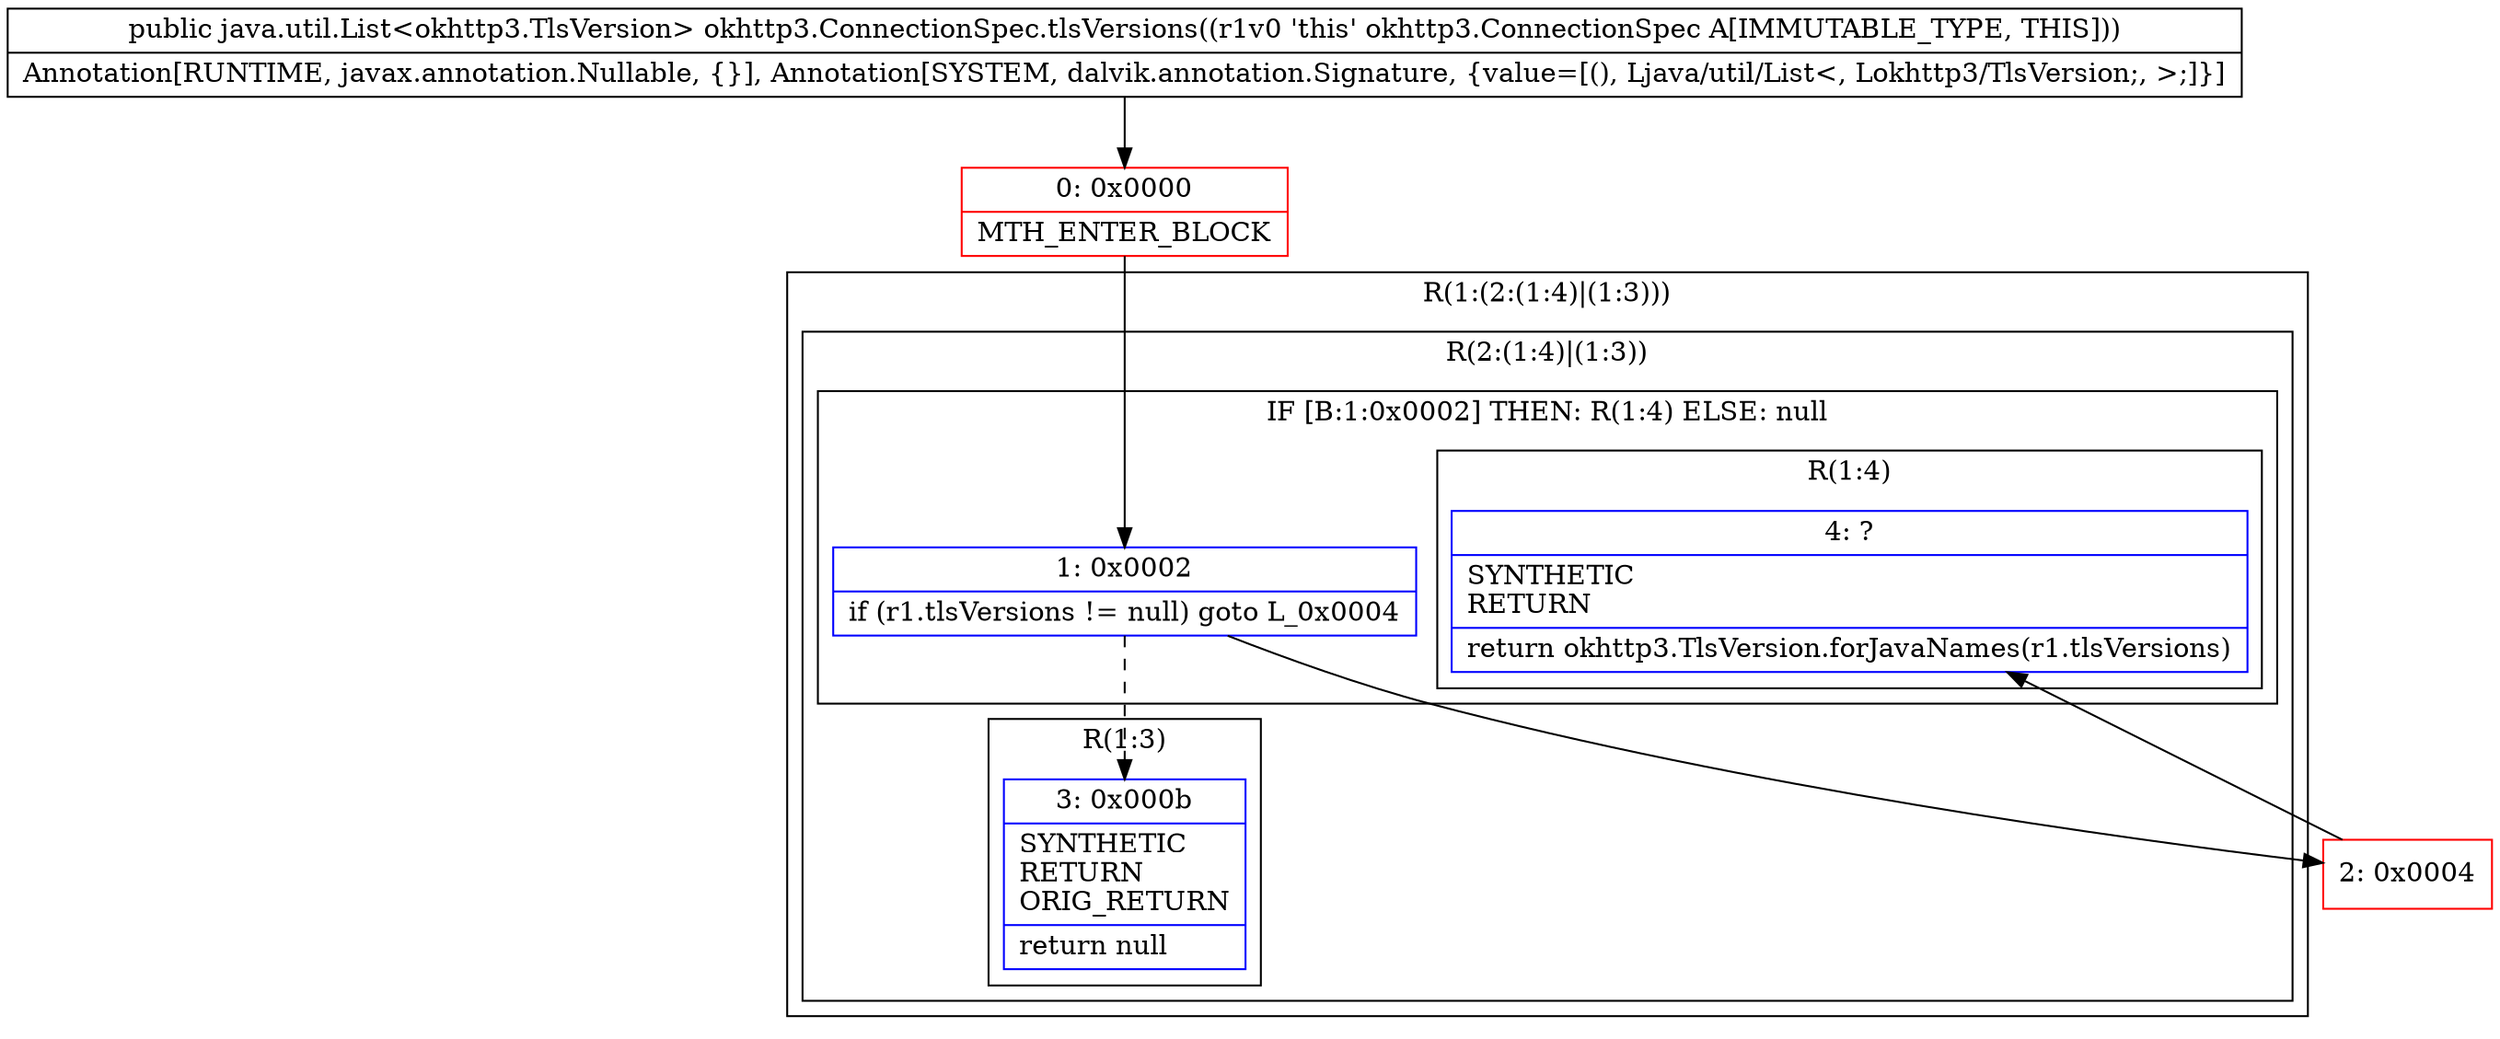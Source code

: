 digraph "CFG forokhttp3.ConnectionSpec.tlsVersions()Ljava\/util\/List;" {
subgraph cluster_Region_805653259 {
label = "R(1:(2:(1:4)|(1:3)))";
node [shape=record,color=blue];
subgraph cluster_Region_858532598 {
label = "R(2:(1:4)|(1:3))";
node [shape=record,color=blue];
subgraph cluster_IfRegion_472879926 {
label = "IF [B:1:0x0002] THEN: R(1:4) ELSE: null";
node [shape=record,color=blue];
Node_1 [shape=record,label="{1\:\ 0x0002|if (r1.tlsVersions != null) goto L_0x0004\l}"];
subgraph cluster_Region_2032561917 {
label = "R(1:4)";
node [shape=record,color=blue];
Node_4 [shape=record,label="{4\:\ ?|SYNTHETIC\lRETURN\l|return okhttp3.TlsVersion.forJavaNames(r1.tlsVersions)\l}"];
}
}
subgraph cluster_Region_1667317697 {
label = "R(1:3)";
node [shape=record,color=blue];
Node_3 [shape=record,label="{3\:\ 0x000b|SYNTHETIC\lRETURN\lORIG_RETURN\l|return null\l}"];
}
}
}
Node_0 [shape=record,color=red,label="{0\:\ 0x0000|MTH_ENTER_BLOCK\l}"];
Node_2 [shape=record,color=red,label="{2\:\ 0x0004}"];
MethodNode[shape=record,label="{public java.util.List\<okhttp3.TlsVersion\> okhttp3.ConnectionSpec.tlsVersions((r1v0 'this' okhttp3.ConnectionSpec A[IMMUTABLE_TYPE, THIS]))  | Annotation[RUNTIME, javax.annotation.Nullable, \{\}], Annotation[SYSTEM, dalvik.annotation.Signature, \{value=[(), Ljava\/util\/List\<, Lokhttp3\/TlsVersion;, \>;]\}]\l}"];
MethodNode -> Node_0;
Node_1 -> Node_2;
Node_1 -> Node_3[style=dashed];
Node_0 -> Node_1;
Node_2 -> Node_4;
}

